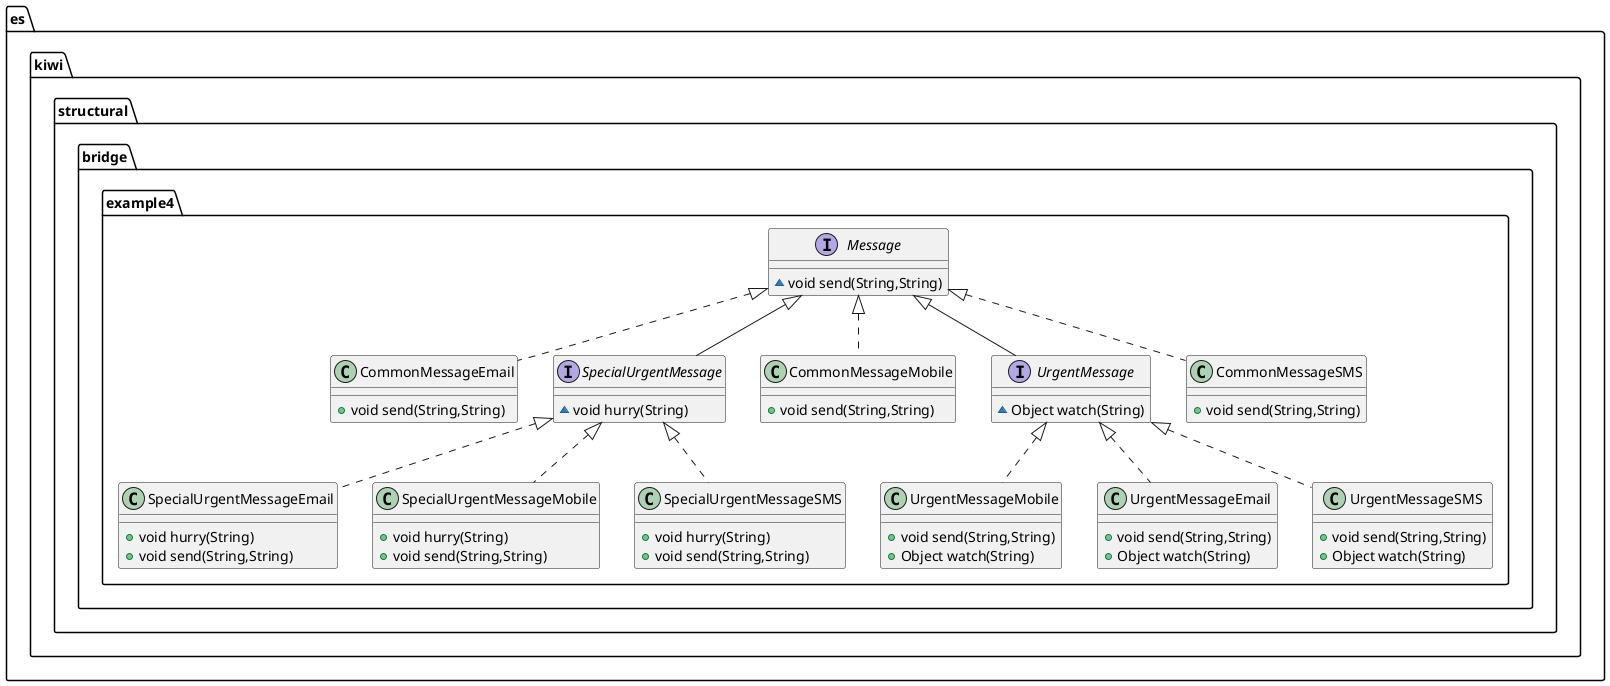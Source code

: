 @startuml
class es.kiwi.structural.bridge.example4.SpecialUrgentMessageEmail {
+ void hurry(String)
+ void send(String,String)
}
interface es.kiwi.structural.bridge.example4.Message {
~ void send(String,String)
}
class es.kiwi.structural.bridge.example4.SpecialUrgentMessageMobile {
+ void hurry(String)
+ void send(String,String)
}
class es.kiwi.structural.bridge.example4.SpecialUrgentMessageSMS {
+ void hurry(String)
+ void send(String,String)
}
class es.kiwi.structural.bridge.example4.UrgentMessageMobile {
+ void send(String,String)
+ Object watch(String)
}
class es.kiwi.structural.bridge.example4.CommonMessageEmail {
+ void send(String,String)
}
interface es.kiwi.structural.bridge.example4.SpecialUrgentMessage {
~ void hurry(String)
}
class es.kiwi.structural.bridge.example4.UrgentMessageEmail {
+ void send(String,String)
+ Object watch(String)
}
class es.kiwi.structural.bridge.example4.UrgentMessageSMS {
+ void send(String,String)
+ Object watch(String)
}
class es.kiwi.structural.bridge.example4.CommonMessageMobile {
+ void send(String,String)
}
interface es.kiwi.structural.bridge.example4.UrgentMessage {
~ Object watch(String)
}
class es.kiwi.structural.bridge.example4.CommonMessageSMS {
+ void send(String,String)
}


es.kiwi.structural.bridge.example4.SpecialUrgentMessage <|.. es.kiwi.structural.bridge.example4.SpecialUrgentMessageMobile
es.kiwi.structural.bridge.example4.SpecialUrgentMessage <|.. es.kiwi.structural.bridge.example4.SpecialUrgentMessageEmail
es.kiwi.structural.bridge.example4.SpecialUrgentMessage <|.. es.kiwi.structural.bridge.example4.SpecialUrgentMessageSMS
es.kiwi.structural.bridge.example4.Message <|-- es.kiwi.structural.bridge.example4.SpecialUrgentMessage
es.kiwi.structural.bridge.example4.Message <|.. es.kiwi.structural.bridge.example4.CommonMessageEmail
es.kiwi.structural.bridge.example4.Message <|.. es.kiwi.structural.bridge.example4.CommonMessageMobile
es.kiwi.structural.bridge.example4.Message <|.. es.kiwi.structural.bridge.example4.CommonMessageSMS
es.kiwi.structural.bridge.example4.UrgentMessage <|.. es.kiwi.structural.bridge.example4.UrgentMessageMobile
es.kiwi.structural.bridge.example4.UrgentMessage <|.. es.kiwi.structural.bridge.example4.UrgentMessageEmail
es.kiwi.structural.bridge.example4.UrgentMessage <|.. es.kiwi.structural.bridge.example4.UrgentMessageSMS
es.kiwi.structural.bridge.example4.Message <|-- es.kiwi.structural.bridge.example4.UrgentMessage
@enduml